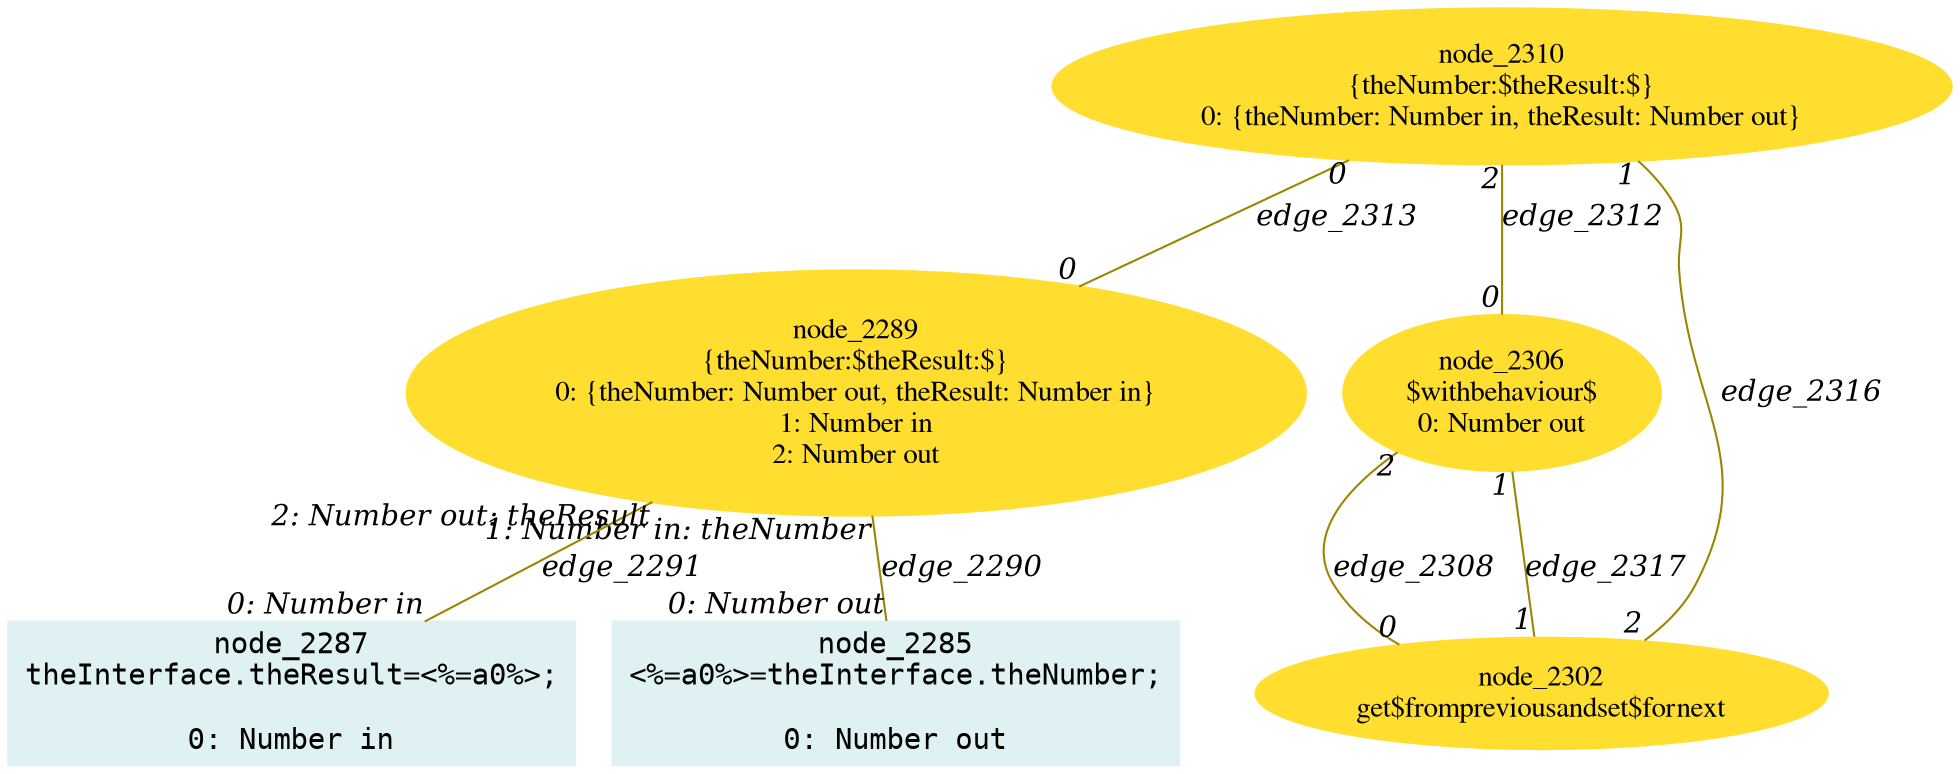 digraph g{node_2285 [shape="box", style="filled", color="#dff1f2", fontname="Courier", label="node_2285
<%=a0%>=theInterface.theNumber;

0: Number out" ]
node_2287 [shape="box", style="filled", color="#dff1f2", fontname="Courier", label="node_2287
theInterface.theResult=<%=a0%>;

0: Number in" ]
node_2289 [shape="ellipse", style="filled", color="#ffde2f", fontname="Times", label="node_2289
{theNumber:$theResult:$}
0: {theNumber: Number out, theResult: Number in}
1: Number in
2: Number out" ]
node_2302 [shape="ellipse", style="filled", color="#ffde2f", fontname="Times", label="node_2302
get$frompreviousandset$fornext
" ]
node_2306 [shape="ellipse", style="filled", color="#ffde2f", fontname="Times", label="node_2306
$withbehaviour$
0: Number out" ]
node_2310 [shape="ellipse", style="filled", color="#ffde2f", fontname="Times", label="node_2310
{theNumber:$theResult:$}
0: {theNumber: Number in, theResult: Number out}" ]
node_2289 -> node_2285 [dir=none, arrowHead=none, fontname="Times-Italic", arrowsize=1, color="#9d8400", label="edge_2290",  headlabel="0: Number out", taillabel="1: Number in: theNumber" ]
node_2289 -> node_2287 [dir=none, arrowHead=none, fontname="Times-Italic", arrowsize=1, color="#9d8400", label="edge_2291",  headlabel="0: Number in", taillabel="2: Number out: theResult" ]
node_2306 -> node_2302 [dir=none, arrowHead=none, fontname="Times-Italic", arrowsize=1, color="#9d8400", label="edge_2308",  headlabel="0", taillabel="2" ]
node_2310 -> node_2306 [dir=none, arrowHead=none, fontname="Times-Italic", arrowsize=1, color="#9d8400", label="edge_2312",  headlabel="0", taillabel="2" ]
node_2310 -> node_2289 [dir=none, arrowHead=none, fontname="Times-Italic", arrowsize=1, color="#9d8400", label="edge_2313",  headlabel="0", taillabel="0" ]
node_2302 -> node_2310 [dir=none, arrowHead=none, fontname="Times-Italic", arrowsize=1, color="#9d8400", label="edge_2316",  headlabel="1", taillabel="2" ]
node_2302 -> node_2306 [dir=none, arrowHead=none, fontname="Times-Italic", arrowsize=1, color="#9d8400", label="edge_2317",  headlabel="1", taillabel="1" ]
}